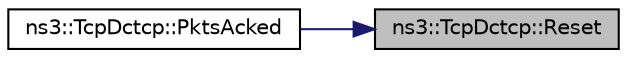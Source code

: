 digraph "ns3::TcpDctcp::Reset"
{
 // LATEX_PDF_SIZE
  edge [fontname="Helvetica",fontsize="10",labelfontname="Helvetica",labelfontsize="10"];
  node [fontname="Helvetica",fontsize="10",shape=record];
  rankdir="RL";
  Node1 [label="ns3::TcpDctcp::Reset",height=0.2,width=0.4,color="black", fillcolor="grey75", style="filled", fontcolor="black",tooltip="Resets the value of m_ackedBytesEcn, m_ackedBytesTotal and m_nextSeq."];
  Node1 -> Node2 [dir="back",color="midnightblue",fontsize="10",style="solid",fontname="Helvetica"];
  Node2 [label="ns3::TcpDctcp::PktsAcked",height=0.2,width=0.4,color="black", fillcolor="white", style="filled",URL="$classns3_1_1_tcp_dctcp.html#ab0ea128619d0449201c70bf84a0d633f",tooltip="Timing information on received ACK."];
}
